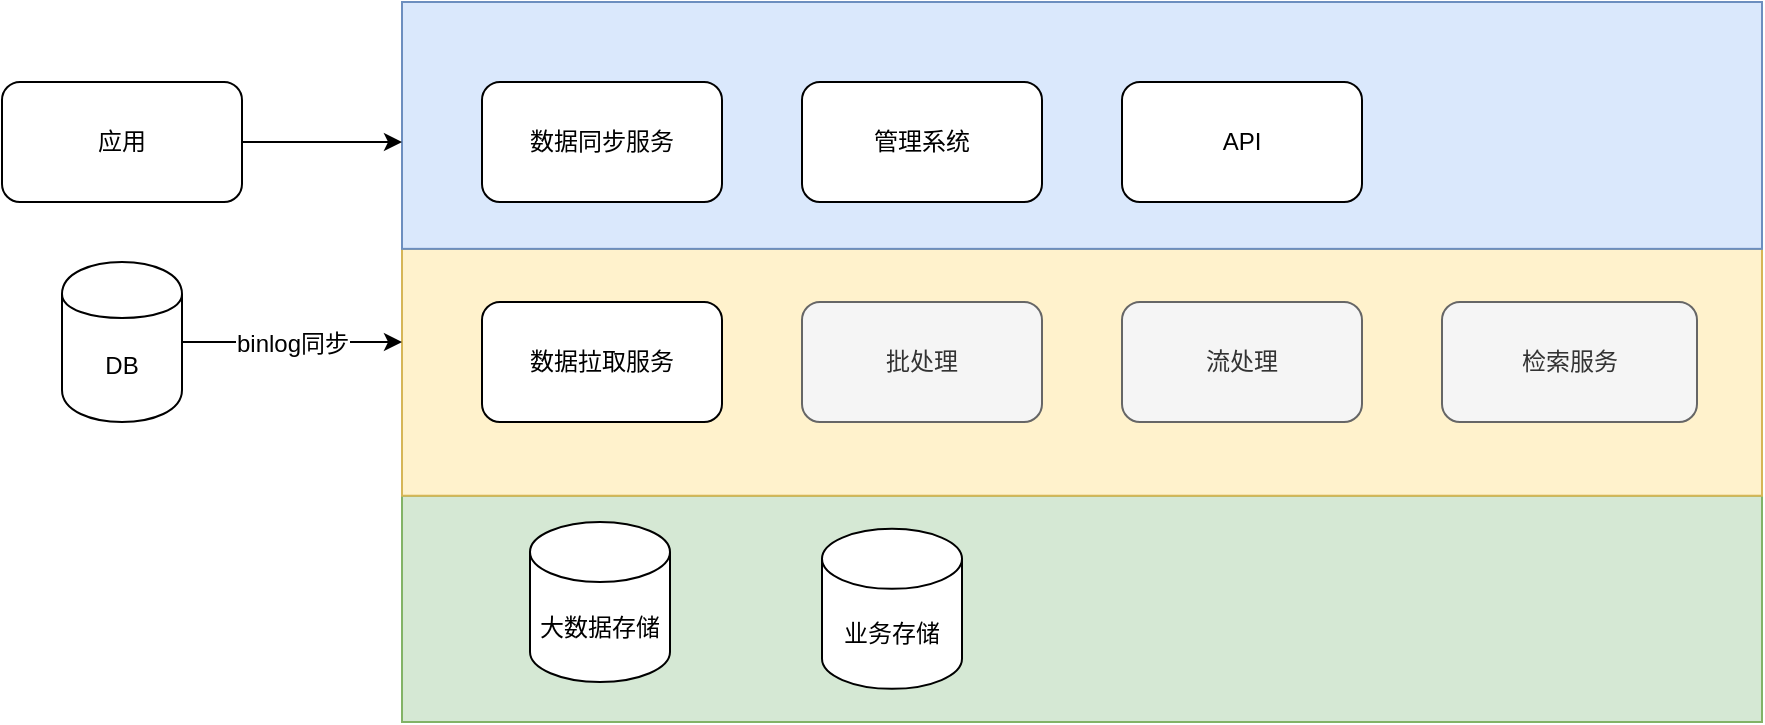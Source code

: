<mxfile version="13.9.9" type="device"><diagram id="cTgDgX14xikcMWw0g8CN" name="第 1 页"><mxGraphModel dx="1086" dy="806" grid="1" gridSize="10" guides="1" tooltips="1" connect="1" arrows="1" fold="1" page="1" pageScale="1" pageWidth="827" pageHeight="1169" math="0" shadow="0"><root><mxCell id="0"/><mxCell id="1" parent="0"/><mxCell id="xF1rdSyoxAT8YF1817bv-25" value="" style="group;shadow=0;fillColor=#f5f5f5;strokeColor=#666666;fontColor=#333333;" vertex="1" connectable="0" parent="1"><mxGeometry x="280" y="120" width="680" height="360" as="geometry"/></mxCell><mxCell id="xF1rdSyoxAT8YF1817bv-24" value="" style="rounded=0;whiteSpace=wrap;html=1;fontSize=12;fillColor=#d5e8d4;strokeColor=#82b366;" vertex="1" parent="xF1rdSyoxAT8YF1817bv-25"><mxGeometry y="246.857" width="680" height="113.143" as="geometry"/></mxCell><mxCell id="xF1rdSyoxAT8YF1817bv-23" value="" style="rounded=0;whiteSpace=wrap;html=1;fontSize=12;fillColor=#fff2cc;strokeColor=#d6b656;" vertex="1" parent="xF1rdSyoxAT8YF1817bv-25"><mxGeometry y="123.429" width="680" height="123.429" as="geometry"/></mxCell><mxCell id="xF1rdSyoxAT8YF1817bv-9" value="" style="rounded=0;whiteSpace=wrap;html=1;fontSize=12;fillColor=#dae8fc;strokeColor=#6c8ebf;" vertex="1" parent="xF1rdSyoxAT8YF1817bv-25"><mxGeometry width="680" height="123.429" as="geometry"/></mxCell><mxCell id="xF1rdSyoxAT8YF1817bv-26" value="检索服务" style="rounded=1;whiteSpace=wrap;html=1;fontSize=12;fillColor=#f5f5f5;strokeColor=#666666;fontColor=#333333;" vertex="1" parent="xF1rdSyoxAT8YF1817bv-25"><mxGeometry x="520" y="150" width="127.5" height="60" as="geometry"/></mxCell><mxCell id="xF1rdSyoxAT8YF1817bv-20" value="业务存储" style="shape=cylinder3;whiteSpace=wrap;html=1;boundedLbl=1;backgroundOutline=1;size=15;fontSize=12;" vertex="1" parent="xF1rdSyoxAT8YF1817bv-25"><mxGeometry x="210" y="263.43" width="70" height="80" as="geometry"/></mxCell><mxCell id="xF1rdSyoxAT8YF1817bv-3" value="" style="edgeStyle=orthogonalEdgeStyle;rounded=0;orthogonalLoop=1;jettySize=auto;html=1;fontSize=12;" edge="1" parent="1" source="xF1rdSyoxAT8YF1817bv-1"><mxGeometry relative="1" as="geometry"><mxPoint x="280" y="190" as="targetPoint"/></mxGeometry></mxCell><mxCell id="xF1rdSyoxAT8YF1817bv-1" value="应用" style="rounded=1;whiteSpace=wrap;html=1;fontSize=12;" vertex="1" parent="1"><mxGeometry x="80" y="160" width="120" height="60" as="geometry"/></mxCell><mxCell id="xF1rdSyoxAT8YF1817bv-2" value="数据同步服务" style="whiteSpace=wrap;html=1;rounded=1;fontSize=12;" vertex="1" parent="1"><mxGeometry x="320" y="160" width="120" height="60" as="geometry"/></mxCell><mxCell id="xF1rdSyoxAT8YF1817bv-8" value="大数据存储" style="shape=cylinder3;whiteSpace=wrap;html=1;boundedLbl=1;backgroundOutline=1;size=15;fontSize=12;" vertex="1" parent="1"><mxGeometry x="344" y="380" width="70" height="80" as="geometry"/></mxCell><mxCell id="xF1rdSyoxAT8YF1817bv-10" value="管理系统" style="rounded=1;whiteSpace=wrap;html=1;fontSize=12;" vertex="1" parent="1"><mxGeometry x="480" y="160" width="120" height="60" as="geometry"/></mxCell><mxCell id="xF1rdSyoxAT8YF1817bv-12" value="binlog同步" style="edgeStyle=orthogonalEdgeStyle;rounded=0;orthogonalLoop=1;jettySize=auto;html=1;fontSize=12;exitX=1;exitY=0.5;exitDx=0;exitDy=0;fillColor=#0050ef;" edge="1" parent="1" source="xF1rdSyoxAT8YF1817bv-15"><mxGeometry relative="1" as="geometry"><mxPoint x="200" y="290" as="sourcePoint"/><mxPoint x="280" y="290" as="targetPoint"/></mxGeometry></mxCell><mxCell id="xF1rdSyoxAT8YF1817bv-15" value="DB" style="shape=cylinder;whiteSpace=wrap;html=1;boundedLbl=1;backgroundOutline=1;rounded=1;" vertex="1" parent="1"><mxGeometry x="110" y="250" width="60" height="80" as="geometry"/></mxCell><mxCell id="xF1rdSyoxAT8YF1817bv-18" value="API" style="rounded=1;whiteSpace=wrap;html=1;fontSize=12;" vertex="1" parent="1"><mxGeometry x="640" y="160" width="120" height="60" as="geometry"/></mxCell><mxCell id="xF1rdSyoxAT8YF1817bv-19" value="数据拉取服务" style="rounded=1;whiteSpace=wrap;html=1;fontSize=12;" vertex="1" parent="1"><mxGeometry x="320" y="270" width="120" height="60" as="geometry"/></mxCell><mxCell id="xF1rdSyoxAT8YF1817bv-21" value="批处理" style="rounded=1;whiteSpace=wrap;html=1;fontSize=12;fillColor=#f5f5f5;strokeColor=#666666;fontColor=#333333;" vertex="1" parent="1"><mxGeometry x="480" y="270" width="120" height="60" as="geometry"/></mxCell><mxCell id="xF1rdSyoxAT8YF1817bv-22" value="流处理" style="rounded=1;whiteSpace=wrap;html=1;fontSize=12;fillColor=#f5f5f5;strokeColor=#666666;fontColor=#333333;" vertex="1" parent="1"><mxGeometry x="640" y="270" width="120" height="60" as="geometry"/></mxCell></root></mxGraphModel></diagram></mxfile>